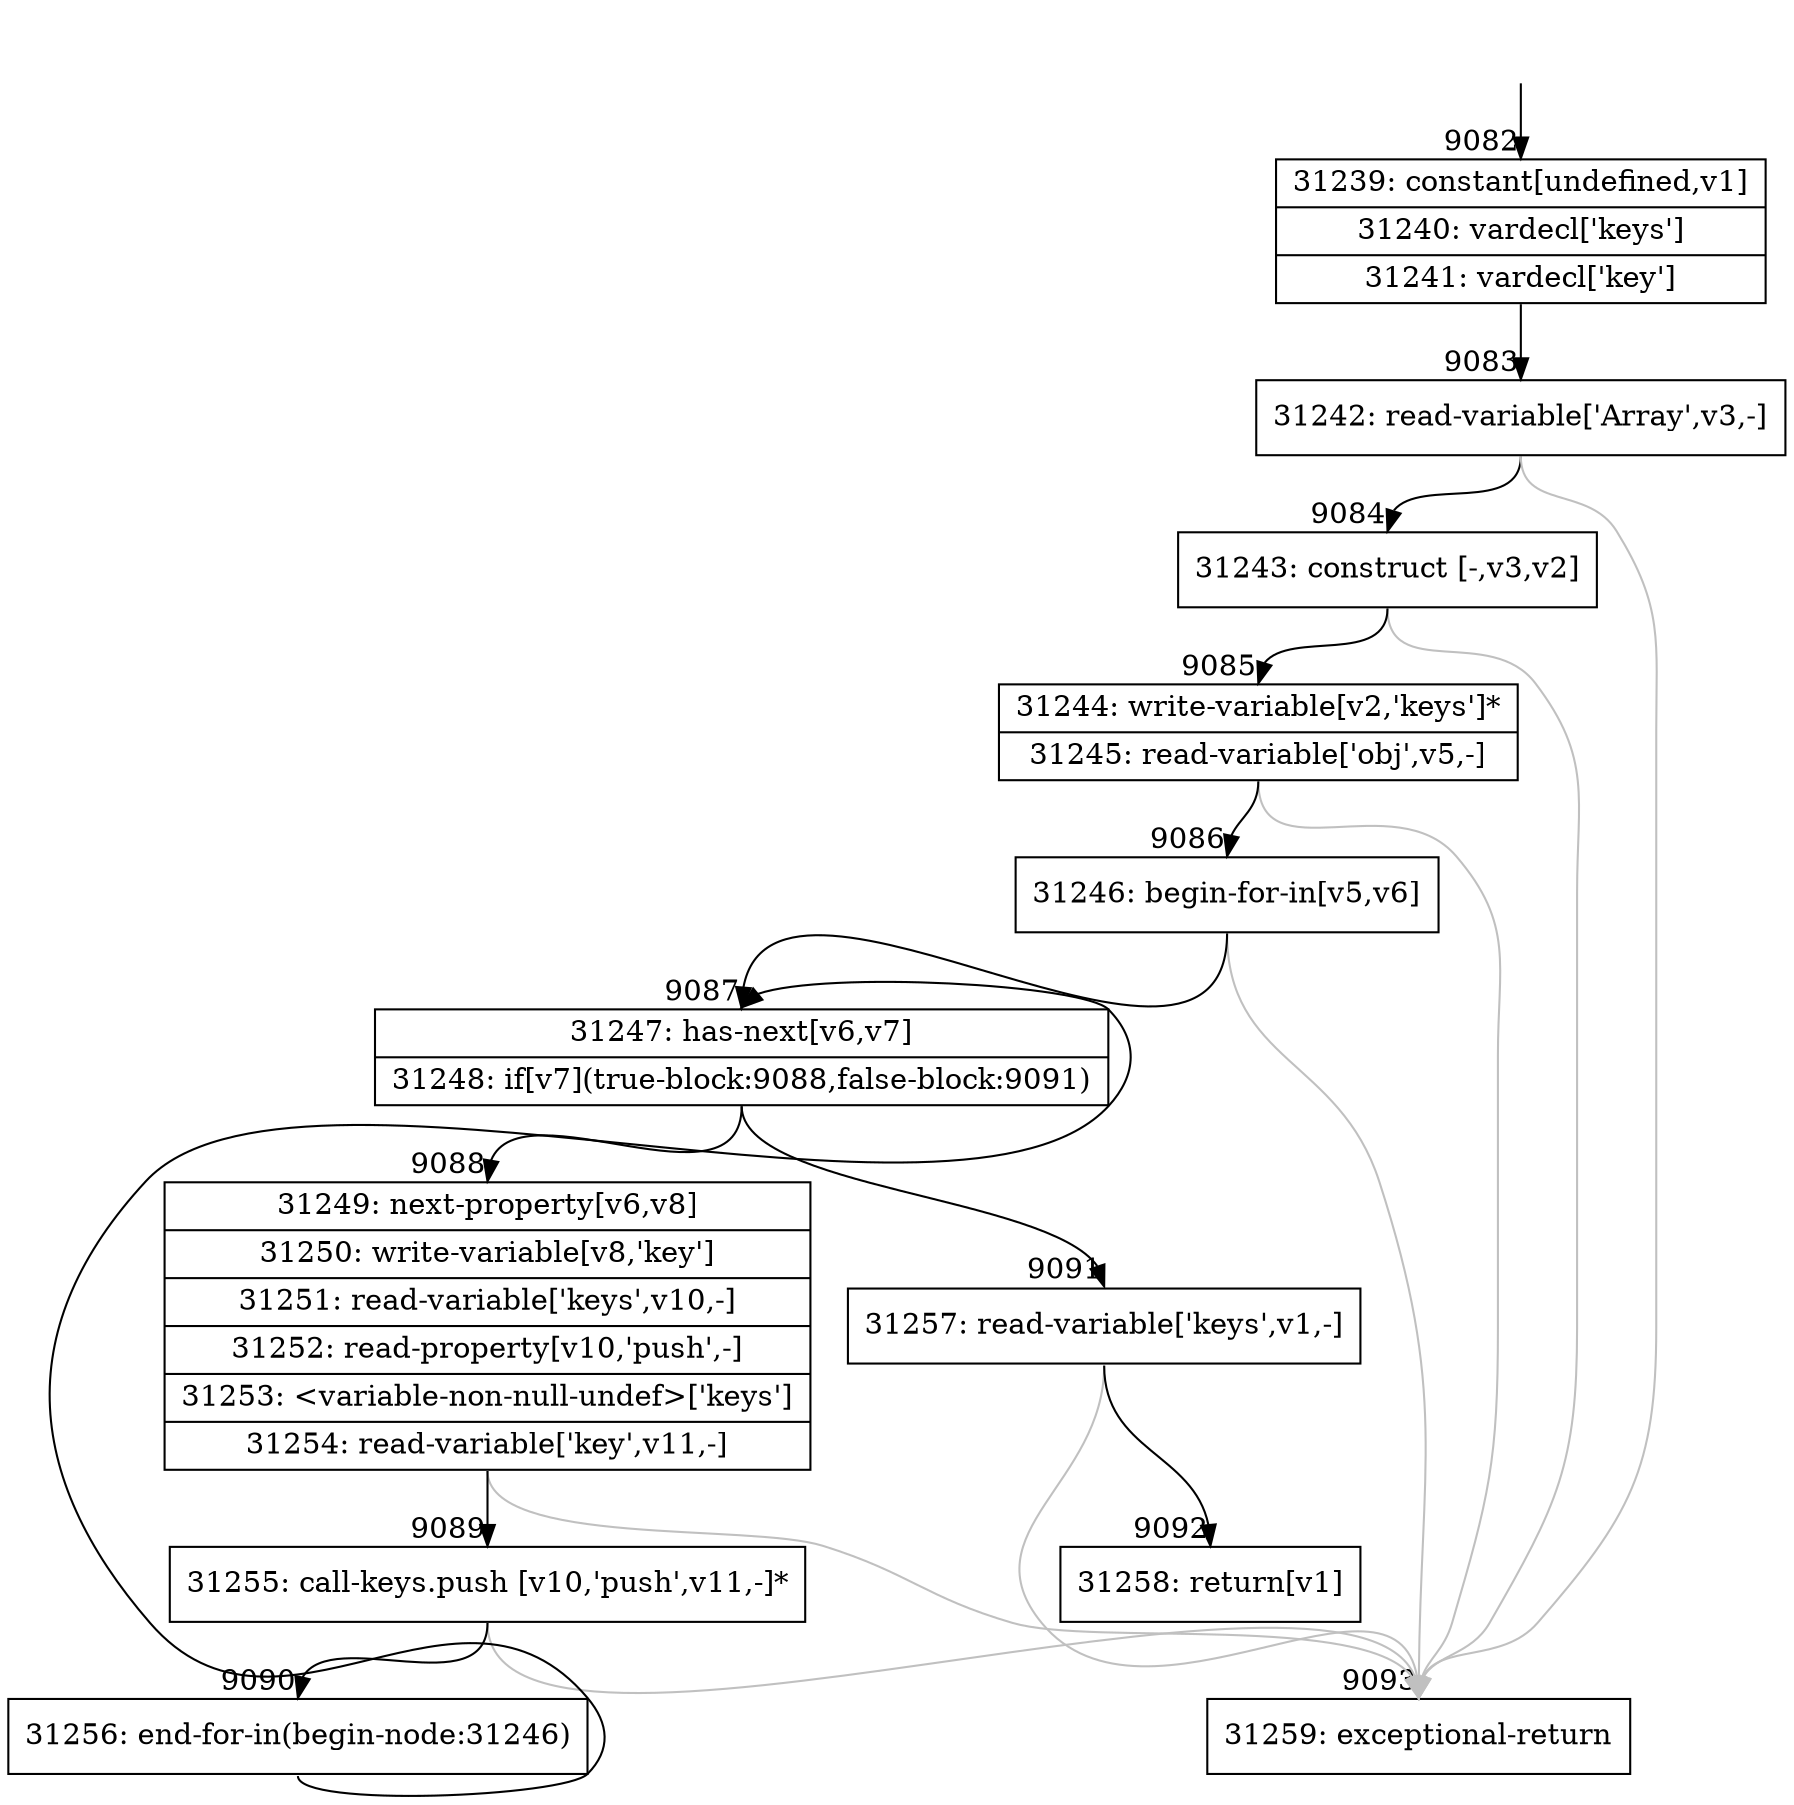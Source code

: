 digraph {
rankdir="TD"
BB_entry771[shape=none,label=""];
BB_entry771 -> BB9082 [tailport=s, headport=n, headlabel="    9082"]
BB9082 [shape=record label="{31239: constant[undefined,v1]|31240: vardecl['keys']|31241: vardecl['key']}" ] 
BB9082 -> BB9083 [tailport=s, headport=n, headlabel="      9083"]
BB9083 [shape=record label="{31242: read-variable['Array',v3,-]}" ] 
BB9083 -> BB9084 [tailport=s, headport=n, headlabel="      9084"]
BB9083 -> BB9093 [tailport=s, headport=n, color=gray, headlabel="      9093"]
BB9084 [shape=record label="{31243: construct [-,v3,v2]}" ] 
BB9084 -> BB9085 [tailport=s, headport=n, headlabel="      9085"]
BB9084 -> BB9093 [tailport=s, headport=n, color=gray]
BB9085 [shape=record label="{31244: write-variable[v2,'keys']*|31245: read-variable['obj',v5,-]}" ] 
BB9085 -> BB9086 [tailport=s, headport=n, headlabel="      9086"]
BB9085 -> BB9093 [tailport=s, headport=n, color=gray]
BB9086 [shape=record label="{31246: begin-for-in[v5,v6]}" ] 
BB9086 -> BB9087 [tailport=s, headport=n, headlabel="      9087"]
BB9086 -> BB9093 [tailport=s, headport=n, color=gray]
BB9087 [shape=record label="{31247: has-next[v6,v7]|31248: if[v7](true-block:9088,false-block:9091)}" ] 
BB9087 -> BB9088 [tailport=s, headport=n, headlabel="      9088"]
BB9087 -> BB9091 [tailport=s, headport=n, headlabel="      9091"]
BB9088 [shape=record label="{31249: next-property[v6,v8]|31250: write-variable[v8,'key']|31251: read-variable['keys',v10,-]|31252: read-property[v10,'push',-]|31253: \<variable-non-null-undef\>['keys']|31254: read-variable['key',v11,-]}" ] 
BB9088 -> BB9089 [tailport=s, headport=n, headlabel="      9089"]
BB9088 -> BB9093 [tailport=s, headport=n, color=gray]
BB9089 [shape=record label="{31255: call-keys.push [v10,'push',v11,-]*}" ] 
BB9089 -> BB9090 [tailport=s, headport=n, headlabel="      9090"]
BB9089 -> BB9093 [tailport=s, headport=n, color=gray]
BB9090 [shape=record label="{31256: end-for-in(begin-node:31246)}" ] 
BB9090 -> BB9087 [tailport=s, headport=n]
BB9091 [shape=record label="{31257: read-variable['keys',v1,-]}" ] 
BB9091 -> BB9092 [tailport=s, headport=n, headlabel="      9092"]
BB9091 -> BB9093 [tailport=s, headport=n, color=gray]
BB9092 [shape=record label="{31258: return[v1]}" ] 
BB9093 [shape=record label="{31259: exceptional-return}" ] 
//#$~ 16188
}

